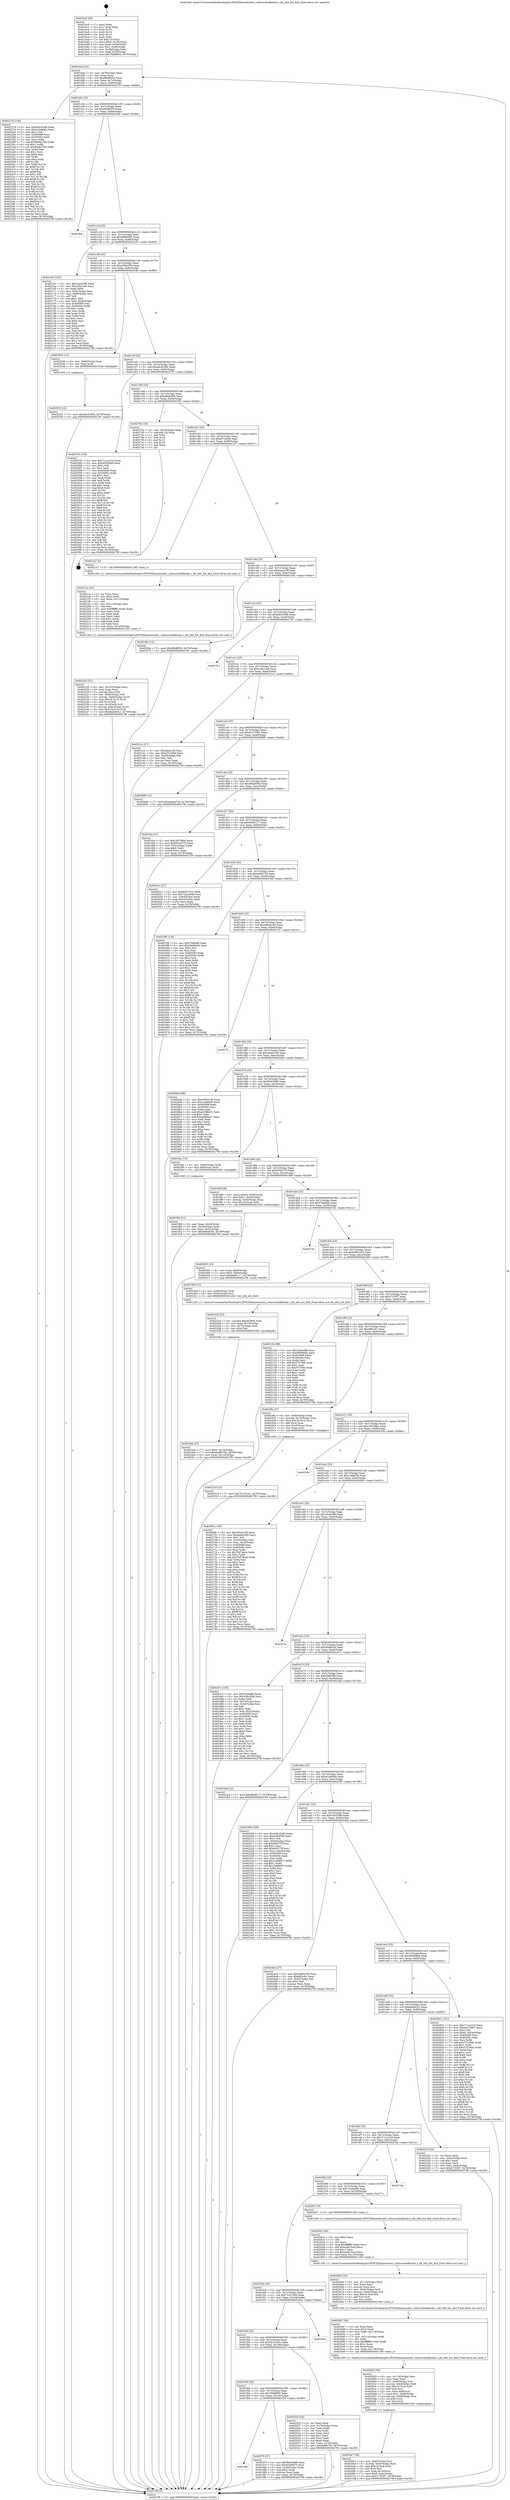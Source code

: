digraph "0x401bc0" {
  label = "0x401bc0 (/mnt/c/Users/mathe/Desktop/tcc/POCII/binaries/extr_rufussrcbadblocks.c_bb_u64_list_find_Final-ollvm.out::main(0))"
  labelloc = "t"
  node[shape=record]

  Entry [label="",width=0.3,height=0.3,shape=circle,fillcolor=black,style=filled]
  "0x401bed" [label="{
     0x401bed [23]\l
     | [instrs]\l
     &nbsp;&nbsp;0x401bed \<+3\>: mov -0x78(%rbp),%eax\l
     &nbsp;&nbsp;0x401bf0 \<+2\>: mov %eax,%ecx\l
     &nbsp;&nbsp;0x401bf2 \<+6\>: sub $0x88b8f555,%ecx\l
     &nbsp;&nbsp;0x401bf8 \<+3\>: mov %eax,-0x7c(%rbp)\l
     &nbsp;&nbsp;0x401bfb \<+3\>: mov %ecx,-0x80(%rbp)\l
     &nbsp;&nbsp;0x401bfe \<+6\>: je 0000000000402278 \<main+0x6b8\>\l
  }"]
  "0x402278" [label="{
     0x402278 [144]\l
     | [instrs]\l
     &nbsp;&nbsp;0x402278 \<+5\>: mov $0xbd5c55d9,%eax\l
     &nbsp;&nbsp;0x40227d \<+5\>: mov $0x4c2e6b8a,%ecx\l
     &nbsp;&nbsp;0x402282 \<+2\>: mov $0x1,%dl\l
     &nbsp;&nbsp;0x402284 \<+7\>: mov 0x405068,%esi\l
     &nbsp;&nbsp;0x40228b \<+7\>: mov 0x40506c,%edi\l
     &nbsp;&nbsp;0x402292 \<+3\>: mov %esi,%r8d\l
     &nbsp;&nbsp;0x402295 \<+7\>: add $0x99e827b9,%r8d\l
     &nbsp;&nbsp;0x40229c \<+4\>: sub $0x1,%r8d\l
     &nbsp;&nbsp;0x4022a0 \<+7\>: sub $0x99e827b9,%r8d\l
     &nbsp;&nbsp;0x4022a7 \<+4\>: imul %r8d,%esi\l
     &nbsp;&nbsp;0x4022ab \<+3\>: and $0x1,%esi\l
     &nbsp;&nbsp;0x4022ae \<+3\>: cmp $0x0,%esi\l
     &nbsp;&nbsp;0x4022b1 \<+4\>: sete %r9b\l
     &nbsp;&nbsp;0x4022b5 \<+3\>: cmp $0xa,%edi\l
     &nbsp;&nbsp;0x4022b8 \<+4\>: setl %r10b\l
     &nbsp;&nbsp;0x4022bc \<+3\>: mov %r9b,%r11b\l
     &nbsp;&nbsp;0x4022bf \<+4\>: xor $0xff,%r11b\l
     &nbsp;&nbsp;0x4022c3 \<+3\>: mov %r10b,%bl\l
     &nbsp;&nbsp;0x4022c6 \<+3\>: xor $0xff,%bl\l
     &nbsp;&nbsp;0x4022c9 \<+3\>: xor $0x1,%dl\l
     &nbsp;&nbsp;0x4022cc \<+3\>: mov %r11b,%r14b\l
     &nbsp;&nbsp;0x4022cf \<+4\>: and $0xff,%r14b\l
     &nbsp;&nbsp;0x4022d3 \<+3\>: and %dl,%r9b\l
     &nbsp;&nbsp;0x4022d6 \<+3\>: mov %bl,%r15b\l
     &nbsp;&nbsp;0x4022d9 \<+4\>: and $0xff,%r15b\l
     &nbsp;&nbsp;0x4022dd \<+3\>: and %dl,%r10b\l
     &nbsp;&nbsp;0x4022e0 \<+3\>: or %r9b,%r14b\l
     &nbsp;&nbsp;0x4022e3 \<+3\>: or %r10b,%r15b\l
     &nbsp;&nbsp;0x4022e6 \<+3\>: xor %r15b,%r14b\l
     &nbsp;&nbsp;0x4022e9 \<+3\>: or %bl,%r11b\l
     &nbsp;&nbsp;0x4022ec \<+4\>: xor $0xff,%r11b\l
     &nbsp;&nbsp;0x4022f0 \<+3\>: or $0x1,%dl\l
     &nbsp;&nbsp;0x4022f3 \<+3\>: and %dl,%r11b\l
     &nbsp;&nbsp;0x4022f6 \<+3\>: or %r11b,%r14b\l
     &nbsp;&nbsp;0x4022f9 \<+4\>: test $0x1,%r14b\l
     &nbsp;&nbsp;0x4022fd \<+3\>: cmovne %ecx,%eax\l
     &nbsp;&nbsp;0x402300 \<+3\>: mov %eax,-0x78(%rbp)\l
     &nbsp;&nbsp;0x402303 \<+5\>: jmp 00000000004027f8 \<main+0xc38\>\l
  }"]
  "0x401c04" [label="{
     0x401c04 [25]\l
     | [instrs]\l
     &nbsp;&nbsp;0x401c04 \<+5\>: jmp 0000000000401c09 \<main+0x49\>\l
     &nbsp;&nbsp;0x401c09 \<+3\>: mov -0x7c(%rbp),%eax\l
     &nbsp;&nbsp;0x401c0c \<+5\>: sub $0x95a89f70,%eax\l
     &nbsp;&nbsp;0x401c11 \<+6\>: mov %eax,-0x84(%rbp)\l
     &nbsp;&nbsp;0x401c17 \<+6\>: je 0000000000401f94 \<main+0x3d4\>\l
  }"]
  Exit [label="",width=0.3,height=0.3,shape=circle,fillcolor=black,style=filled,peripheries=2]
  "0x401f94" [label="{
     0x401f94\l
  }", style=dashed]
  "0x401c1d" [label="{
     0x401c1d [25]\l
     | [instrs]\l
     &nbsp;&nbsp;0x401c1d \<+5\>: jmp 0000000000401c22 \<main+0x62\>\l
     &nbsp;&nbsp;0x401c22 \<+3\>: mov -0x7c(%rbp),%eax\l
     &nbsp;&nbsp;0x401c25 \<+5\>: sub $0x998060f2,%eax\l
     &nbsp;&nbsp;0x401c2a \<+6\>: mov %eax,-0x88(%rbp)\l
     &nbsp;&nbsp;0x401c30 \<+6\>: je 0000000000402165 \<main+0x5a5\>\l
  }"]
  "0x402552" [label="{
     0x402552 [12]\l
     | [instrs]\l
     &nbsp;&nbsp;0x402552 \<+7\>: movl $0xa6c9185b,-0x78(%rbp)\l
     &nbsp;&nbsp;0x402559 \<+5\>: jmp 00000000004027f8 \<main+0xc38\>\l
  }"]
  "0x402165" [label="{
     0x402165 [103]\l
     | [instrs]\l
     &nbsp;&nbsp;0x402165 \<+5\>: mov $0x24a4e0f9,%eax\l
     &nbsp;&nbsp;0x40216a \<+5\>: mov $0xcc8a1ee9,%ecx\l
     &nbsp;&nbsp;0x40216f \<+2\>: xor %edx,%edx\l
     &nbsp;&nbsp;0x402171 \<+3\>: mov -0x6c(%rbp),%esi\l
     &nbsp;&nbsp;0x402174 \<+3\>: cmp -0x68(%rbp),%esi\l
     &nbsp;&nbsp;0x402177 \<+4\>: setl %dil\l
     &nbsp;&nbsp;0x40217b \<+4\>: and $0x1,%dil\l
     &nbsp;&nbsp;0x40217f \<+4\>: mov %dil,-0x26(%rbp)\l
     &nbsp;&nbsp;0x402183 \<+7\>: mov 0x405068,%esi\l
     &nbsp;&nbsp;0x40218a \<+8\>: mov 0x40506c,%r8d\l
     &nbsp;&nbsp;0x402192 \<+3\>: sub $0x1,%edx\l
     &nbsp;&nbsp;0x402195 \<+3\>: mov %esi,%r9d\l
     &nbsp;&nbsp;0x402198 \<+3\>: add %edx,%r9d\l
     &nbsp;&nbsp;0x40219b \<+4\>: imul %r9d,%esi\l
     &nbsp;&nbsp;0x40219f \<+3\>: and $0x1,%esi\l
     &nbsp;&nbsp;0x4021a2 \<+3\>: cmp $0x0,%esi\l
     &nbsp;&nbsp;0x4021a5 \<+4\>: sete %dil\l
     &nbsp;&nbsp;0x4021a9 \<+4\>: cmp $0xa,%r8d\l
     &nbsp;&nbsp;0x4021ad \<+4\>: setl %r10b\l
     &nbsp;&nbsp;0x4021b1 \<+3\>: mov %dil,%r11b\l
     &nbsp;&nbsp;0x4021b4 \<+3\>: and %r10b,%r11b\l
     &nbsp;&nbsp;0x4021b7 \<+3\>: xor %r10b,%dil\l
     &nbsp;&nbsp;0x4021ba \<+3\>: or %dil,%r11b\l
     &nbsp;&nbsp;0x4021bd \<+4\>: test $0x1,%r11b\l
     &nbsp;&nbsp;0x4021c1 \<+3\>: cmovne %ecx,%eax\l
     &nbsp;&nbsp;0x4021c4 \<+3\>: mov %eax,-0x78(%rbp)\l
     &nbsp;&nbsp;0x4021c7 \<+5\>: jmp 00000000004027f8 \<main+0xc38\>\l
  }"]
  "0x401c36" [label="{
     0x401c36 [25]\l
     | [instrs]\l
     &nbsp;&nbsp;0x401c36 \<+5\>: jmp 0000000000401c3b \<main+0x7b\>\l
     &nbsp;&nbsp;0x401c3b \<+3\>: mov -0x7c(%rbp),%eax\l
     &nbsp;&nbsp;0x401c3e \<+5\>: sub $0xa569c039,%eax\l
     &nbsp;&nbsp;0x401c43 \<+6\>: mov %eax,-0x8c(%rbp)\l
     &nbsp;&nbsp;0x401c49 \<+6\>: je 0000000000402546 \<main+0x986\>\l
  }"]
  "0x402519" [label="{
     0x402519 [12]\l
     | [instrs]\l
     &nbsp;&nbsp;0x402519 \<+7\>: movl $0x7b132cb1,-0x78(%rbp)\l
     &nbsp;&nbsp;0x402520 \<+5\>: jmp 00000000004027f8 \<main+0xc38\>\l
  }"]
  "0x402546" [label="{
     0x402546 [12]\l
     | [instrs]\l
     &nbsp;&nbsp;0x402546 \<+4\>: mov -0x60(%rbp),%rax\l
     &nbsp;&nbsp;0x40254a \<+3\>: mov %rax,%rdi\l
     &nbsp;&nbsp;0x40254d \<+5\>: call 0000000000401030 \<free@plt\>\l
     | [calls]\l
     &nbsp;&nbsp;0x401030 \{1\} (unknown)\l
  }"]
  "0x401c4f" [label="{
     0x401c4f [25]\l
     | [instrs]\l
     &nbsp;&nbsp;0x401c4f \<+5\>: jmp 0000000000401c54 \<main+0x94\>\l
     &nbsp;&nbsp;0x401c54 \<+3\>: mov -0x7c(%rbp),%eax\l
     &nbsp;&nbsp;0x401c57 \<+5\>: sub $0xa6c9185b,%eax\l
     &nbsp;&nbsp;0x401c5c \<+6\>: mov %eax,-0x90(%rbp)\l
     &nbsp;&nbsp;0x401c62 \<+6\>: je 000000000040257b \<main+0x9bb\>\l
  }"]
  "0x4023dd" [label="{
     0x4023dd [25]\l
     | [instrs]\l
     &nbsp;&nbsp;0x4023dd \<+7\>: movl $0x0,-0x74(%rbp)\l
     &nbsp;&nbsp;0x4023e4 \<+7\>: movl $0xdaf86702,-0x78(%rbp)\l
     &nbsp;&nbsp;0x4023eb \<+6\>: mov %eax,-0x124(%rbp)\l
     &nbsp;&nbsp;0x4023f1 \<+5\>: jmp 00000000004027f8 \<main+0xc38\>\l
  }"]
  "0x40257b" [label="{
     0x40257b [134]\l
     | [instrs]\l
     &nbsp;&nbsp;0x40257b \<+5\>: mov $0x711a141d,%eax\l
     &nbsp;&nbsp;0x402580 \<+5\>: mov $0x5835fd6d,%ecx\l
     &nbsp;&nbsp;0x402585 \<+2\>: mov $0x1,%dl\l
     &nbsp;&nbsp;0x402587 \<+2\>: xor %esi,%esi\l
     &nbsp;&nbsp;0x402589 \<+7\>: mov 0x405068,%edi\l
     &nbsp;&nbsp;0x402590 \<+8\>: mov 0x40506c,%r8d\l
     &nbsp;&nbsp;0x402598 \<+3\>: sub $0x1,%esi\l
     &nbsp;&nbsp;0x40259b \<+3\>: mov %edi,%r9d\l
     &nbsp;&nbsp;0x40259e \<+3\>: add %esi,%r9d\l
     &nbsp;&nbsp;0x4025a1 \<+4\>: imul %r9d,%edi\l
     &nbsp;&nbsp;0x4025a5 \<+3\>: and $0x1,%edi\l
     &nbsp;&nbsp;0x4025a8 \<+3\>: cmp $0x0,%edi\l
     &nbsp;&nbsp;0x4025ab \<+4\>: sete %r10b\l
     &nbsp;&nbsp;0x4025af \<+4\>: cmp $0xa,%r8d\l
     &nbsp;&nbsp;0x4025b3 \<+4\>: setl %r11b\l
     &nbsp;&nbsp;0x4025b7 \<+3\>: mov %r10b,%bl\l
     &nbsp;&nbsp;0x4025ba \<+3\>: xor $0xff,%bl\l
     &nbsp;&nbsp;0x4025bd \<+3\>: mov %r11b,%r14b\l
     &nbsp;&nbsp;0x4025c0 \<+4\>: xor $0xff,%r14b\l
     &nbsp;&nbsp;0x4025c4 \<+3\>: xor $0x0,%dl\l
     &nbsp;&nbsp;0x4025c7 \<+3\>: mov %bl,%r15b\l
     &nbsp;&nbsp;0x4025ca \<+4\>: and $0x0,%r15b\l
     &nbsp;&nbsp;0x4025ce \<+3\>: and %dl,%r10b\l
     &nbsp;&nbsp;0x4025d1 \<+3\>: mov %r14b,%r12b\l
     &nbsp;&nbsp;0x4025d4 \<+4\>: and $0x0,%r12b\l
     &nbsp;&nbsp;0x4025d8 \<+3\>: and %dl,%r11b\l
     &nbsp;&nbsp;0x4025db \<+3\>: or %r10b,%r15b\l
     &nbsp;&nbsp;0x4025de \<+3\>: or %r11b,%r12b\l
     &nbsp;&nbsp;0x4025e1 \<+3\>: xor %r12b,%r15b\l
     &nbsp;&nbsp;0x4025e4 \<+3\>: or %r14b,%bl\l
     &nbsp;&nbsp;0x4025e7 \<+3\>: xor $0xff,%bl\l
     &nbsp;&nbsp;0x4025ea \<+3\>: or $0x0,%dl\l
     &nbsp;&nbsp;0x4025ed \<+2\>: and %dl,%bl\l
     &nbsp;&nbsp;0x4025ef \<+3\>: or %bl,%r15b\l
     &nbsp;&nbsp;0x4025f2 \<+4\>: test $0x1,%r15b\l
     &nbsp;&nbsp;0x4025f6 \<+3\>: cmovne %ecx,%eax\l
     &nbsp;&nbsp;0x4025f9 \<+3\>: mov %eax,-0x78(%rbp)\l
     &nbsp;&nbsp;0x4025fc \<+5\>: jmp 00000000004027f8 \<main+0xc38\>\l
  }"]
  "0x401c68" [label="{
     0x401c68 [25]\l
     | [instrs]\l
     &nbsp;&nbsp;0x401c68 \<+5\>: jmp 0000000000401c6d \<main+0xad\>\l
     &nbsp;&nbsp;0x401c6d \<+3\>: mov -0x7c(%rbp),%eax\l
     &nbsp;&nbsp;0x401c70 \<+5\>: sub $0xaebbe599,%eax\l
     &nbsp;&nbsp;0x401c75 \<+6\>: mov %eax,-0x94(%rbp)\l
     &nbsp;&nbsp;0x401c7b \<+6\>: je 0000000000402792 \<main+0xbd2\>\l
  }"]
  "0x4023c6" [label="{
     0x4023c6 [23]\l
     | [instrs]\l
     &nbsp;&nbsp;0x4023c6 \<+10\>: movabs $0x4030b6,%rdi\l
     &nbsp;&nbsp;0x4023d0 \<+3\>: mov %eax,-0x70(%rbp)\l
     &nbsp;&nbsp;0x4023d3 \<+3\>: mov -0x70(%rbp),%esi\l
     &nbsp;&nbsp;0x4023d6 \<+2\>: mov $0x0,%al\l
     &nbsp;&nbsp;0x4023d8 \<+5\>: call 0000000000401040 \<printf@plt\>\l
     | [calls]\l
     &nbsp;&nbsp;0x401040 \{1\} (unknown)\l
  }"]
  "0x402792" [label="{
     0x402792 [19]\l
     | [instrs]\l
     &nbsp;&nbsp;0x402792 \<+3\>: mov -0x24(%rbp),%eax\l
     &nbsp;&nbsp;0x402795 \<+7\>: add $0x110,%rsp\l
     &nbsp;&nbsp;0x40279c \<+1\>: pop %rbx\l
     &nbsp;&nbsp;0x40279d \<+2\>: pop %r12\l
     &nbsp;&nbsp;0x40279f \<+2\>: pop %r14\l
     &nbsp;&nbsp;0x4027a1 \<+2\>: pop %r15\l
     &nbsp;&nbsp;0x4027a3 \<+1\>: pop %rbp\l
     &nbsp;&nbsp;0x4027a4 \<+1\>: ret\l
  }"]
  "0x401c81" [label="{
     0x401c81 [25]\l
     | [instrs]\l
     &nbsp;&nbsp;0x401c81 \<+5\>: jmp 0000000000401c86 \<main+0xc6\>\l
     &nbsp;&nbsp;0x401c86 \<+3\>: mov -0x7c(%rbp),%eax\l
     &nbsp;&nbsp;0x401c89 \<+5\>: sub $0xaf7ca09d,%eax\l
     &nbsp;&nbsp;0x401c8e \<+6\>: mov %eax,-0x98(%rbp)\l
     &nbsp;&nbsp;0x401c94 \<+6\>: je 00000000004021e7 \<main+0x627\>\l
  }"]
  "0x402220" [label="{
     0x402220 [51]\l
     | [instrs]\l
     &nbsp;&nbsp;0x402220 \<+6\>: mov -0x120(%rbp),%ecx\l
     &nbsp;&nbsp;0x402226 \<+3\>: imul %eax,%ecx\l
     &nbsp;&nbsp;0x402229 \<+3\>: movslq %ecx,%r8\l
     &nbsp;&nbsp;0x40222c \<+4\>: mov -0x60(%rbp),%r9\l
     &nbsp;&nbsp;0x402230 \<+4\>: movslq -0x64(%rbp),%r10\l
     &nbsp;&nbsp;0x402234 \<+4\>: imul $0x18,%r10,%r10\l
     &nbsp;&nbsp;0x402238 \<+3\>: add %r10,%r9\l
     &nbsp;&nbsp;0x40223b \<+4\>: mov 0x10(%r9),%r9\l
     &nbsp;&nbsp;0x40223f \<+4\>: movslq -0x6c(%rbp),%r10\l
     &nbsp;&nbsp;0x402243 \<+4\>: mov %r8,(%r9,%r10,8)\l
     &nbsp;&nbsp;0x402247 \<+7\>: movl $0x6ade93c2,-0x78(%rbp)\l
     &nbsp;&nbsp;0x40224e \<+5\>: jmp 00000000004027f8 \<main+0xc38\>\l
  }"]
  "0x4021e7" [label="{
     0x4021e7 [5]\l
     | [instrs]\l
     &nbsp;&nbsp;0x4021e7 \<+5\>: call 0000000000401160 \<next_i\>\l
     | [calls]\l
     &nbsp;&nbsp;0x401160 \{1\} (/mnt/c/Users/mathe/Desktop/tcc/POCII/binaries/extr_rufussrcbadblocks.c_bb_u64_list_find_Final-ollvm.out::next_i)\l
  }"]
  "0x401c9a" [label="{
     0x401c9a [25]\l
     | [instrs]\l
     &nbsp;&nbsp;0x401c9a \<+5\>: jmp 0000000000401c9f \<main+0xdf\>\l
     &nbsp;&nbsp;0x401c9f \<+3\>: mov -0x7c(%rbp),%eax\l
     &nbsp;&nbsp;0x401ca2 \<+5\>: sub $0xbaea31ff,%eax\l
     &nbsp;&nbsp;0x401ca7 \<+6\>: mov %eax,-0x9c(%rbp)\l
     &nbsp;&nbsp;0x401cad \<+6\>: je 000000000040226c \<main+0x6ac\>\l
  }"]
  "0x4021ec" [label="{
     0x4021ec [52]\l
     | [instrs]\l
     &nbsp;&nbsp;0x4021ec \<+2\>: xor %ecx,%ecx\l
     &nbsp;&nbsp;0x4021ee \<+5\>: mov $0x2,%edx\l
     &nbsp;&nbsp;0x4021f3 \<+6\>: mov %edx,-0x11c(%rbp)\l
     &nbsp;&nbsp;0x4021f9 \<+1\>: cltd\l
     &nbsp;&nbsp;0x4021fa \<+6\>: mov -0x11c(%rbp),%esi\l
     &nbsp;&nbsp;0x402200 \<+2\>: idiv %esi\l
     &nbsp;&nbsp;0x402202 \<+6\>: imul $0xfffffffe,%edx,%edx\l
     &nbsp;&nbsp;0x402208 \<+2\>: mov %ecx,%edi\l
     &nbsp;&nbsp;0x40220a \<+2\>: sub %edx,%edi\l
     &nbsp;&nbsp;0x40220c \<+2\>: mov %ecx,%edx\l
     &nbsp;&nbsp;0x40220e \<+3\>: sub $0x1,%edx\l
     &nbsp;&nbsp;0x402211 \<+2\>: add %edx,%edi\l
     &nbsp;&nbsp;0x402213 \<+2\>: sub %edi,%ecx\l
     &nbsp;&nbsp;0x402215 \<+6\>: mov %ecx,-0x120(%rbp)\l
     &nbsp;&nbsp;0x40221b \<+5\>: call 0000000000401160 \<next_i\>\l
     | [calls]\l
     &nbsp;&nbsp;0x401160 \{1\} (/mnt/c/Users/mathe/Desktop/tcc/POCII/binaries/extr_rufussrcbadblocks.c_bb_u64_list_find_Final-ollvm.out::next_i)\l
  }"]
  "0x40226c" [label="{
     0x40226c [12]\l
     | [instrs]\l
     &nbsp;&nbsp;0x40226c \<+7\>: movl $0x88b8f555,-0x78(%rbp)\l
     &nbsp;&nbsp;0x402273 \<+5\>: jmp 00000000004027f8 \<main+0xc38\>\l
  }"]
  "0x401cb3" [label="{
     0x401cb3 [25]\l
     | [instrs]\l
     &nbsp;&nbsp;0x401cb3 \<+5\>: jmp 0000000000401cb8 \<main+0xf8\>\l
     &nbsp;&nbsp;0x401cb8 \<+3\>: mov -0x7c(%rbp),%eax\l
     &nbsp;&nbsp;0x401cbb \<+5\>: sub $0xbd5c55d9,%eax\l
     &nbsp;&nbsp;0x401cc0 \<+6\>: mov %eax,-0xa0(%rbp)\l
     &nbsp;&nbsp;0x401cc6 \<+6\>: je 00000000004027b1 \<main+0xbf1\>\l
  }"]
  "0x4020e7" [label="{
     0x4020e7 [38]\l
     | [instrs]\l
     &nbsp;&nbsp;0x4020e7 \<+4\>: mov -0x60(%rbp),%rsi\l
     &nbsp;&nbsp;0x4020eb \<+4\>: movslq -0x64(%rbp),%rdi\l
     &nbsp;&nbsp;0x4020ef \<+4\>: imul $0x18,%rdi,%rdi\l
     &nbsp;&nbsp;0x4020f3 \<+3\>: add %rdi,%rsi\l
     &nbsp;&nbsp;0x4020f6 \<+4\>: mov %rax,0x10(%rsi)\l
     &nbsp;&nbsp;0x4020fa \<+7\>: movl $0x0,-0x6c(%rbp)\l
     &nbsp;&nbsp;0x402101 \<+7\>: movl $0x27255f7,-0x78(%rbp)\l
     &nbsp;&nbsp;0x402108 \<+5\>: jmp 00000000004027f8 \<main+0xc38\>\l
  }"]
  "0x4027b1" [label="{
     0x4027b1\l
  }", style=dashed]
  "0x401ccc" [label="{
     0x401ccc [25]\l
     | [instrs]\l
     &nbsp;&nbsp;0x401ccc \<+5\>: jmp 0000000000401cd1 \<main+0x111\>\l
     &nbsp;&nbsp;0x401cd1 \<+3\>: mov -0x7c(%rbp),%eax\l
     &nbsp;&nbsp;0x401cd4 \<+5\>: sub $0xcc8a1ee9,%eax\l
     &nbsp;&nbsp;0x401cd9 \<+6\>: mov %eax,-0xa4(%rbp)\l
     &nbsp;&nbsp;0x401cdf \<+6\>: je 00000000004021cc \<main+0x60c\>\l
  }"]
  "0x4020b5" [label="{
     0x4020b5 [50]\l
     | [instrs]\l
     &nbsp;&nbsp;0x4020b5 \<+6\>: mov -0x118(%rbp),%ecx\l
     &nbsp;&nbsp;0x4020bb \<+3\>: imul %eax,%ecx\l
     &nbsp;&nbsp;0x4020be \<+4\>: mov -0x60(%rbp),%rsi\l
     &nbsp;&nbsp;0x4020c2 \<+4\>: movslq -0x64(%rbp),%rdi\l
     &nbsp;&nbsp;0x4020c6 \<+4\>: imul $0x18,%rdi,%rdi\l
     &nbsp;&nbsp;0x4020ca \<+3\>: add %rdi,%rsi\l
     &nbsp;&nbsp;0x4020cd \<+3\>: mov %ecx,0x8(%rsi)\l
     &nbsp;&nbsp;0x4020d0 \<+7\>: movl $0x1,-0x68(%rbp)\l
     &nbsp;&nbsp;0x4020d7 \<+4\>: movslq -0x68(%rbp),%rsi\l
     &nbsp;&nbsp;0x4020db \<+4\>: shl $0x3,%rsi\l
     &nbsp;&nbsp;0x4020df \<+3\>: mov %rsi,%rdi\l
     &nbsp;&nbsp;0x4020e2 \<+5\>: call 0000000000401050 \<malloc@plt\>\l
     | [calls]\l
     &nbsp;&nbsp;0x401050 \{1\} (unknown)\l
  }"]
  "0x4021cc" [label="{
     0x4021cc [27]\l
     | [instrs]\l
     &nbsp;&nbsp;0x4021cc \<+5\>: mov $0xbaea31ff,%eax\l
     &nbsp;&nbsp;0x4021d1 \<+5\>: mov $0xaf7ca09d,%ecx\l
     &nbsp;&nbsp;0x4021d6 \<+3\>: mov -0x26(%rbp),%dl\l
     &nbsp;&nbsp;0x4021d9 \<+3\>: test $0x1,%dl\l
     &nbsp;&nbsp;0x4021dc \<+3\>: cmovne %ecx,%eax\l
     &nbsp;&nbsp;0x4021df \<+3\>: mov %eax,-0x78(%rbp)\l
     &nbsp;&nbsp;0x4021e2 \<+5\>: jmp 00000000004027f8 \<main+0xc38\>\l
  }"]
  "0x401ce5" [label="{
     0x401ce5 [25]\l
     | [instrs]\l
     &nbsp;&nbsp;0x401ce5 \<+5\>: jmp 0000000000401cea \<main+0x12a\>\l
     &nbsp;&nbsp;0x401cea \<+3\>: mov -0x7c(%rbp),%eax\l
     &nbsp;&nbsp;0x401ced \<+5\>: sub $0xd2c73087,%eax\l
     &nbsp;&nbsp;0x401cf2 \<+6\>: mov %eax,-0xa8(%rbp)\l
     &nbsp;&nbsp;0x401cf8 \<+6\>: je 0000000000402698 \<main+0xad8\>\l
  }"]
  "0x402087" [label="{
     0x402087 [46]\l
     | [instrs]\l
     &nbsp;&nbsp;0x402087 \<+2\>: xor %ecx,%ecx\l
     &nbsp;&nbsp;0x402089 \<+5\>: mov $0x2,%edx\l
     &nbsp;&nbsp;0x40208e \<+6\>: mov %edx,-0x114(%rbp)\l
     &nbsp;&nbsp;0x402094 \<+1\>: cltd\l
     &nbsp;&nbsp;0x402095 \<+7\>: mov -0x114(%rbp),%r9d\l
     &nbsp;&nbsp;0x40209c \<+3\>: idiv %r9d\l
     &nbsp;&nbsp;0x40209f \<+6\>: imul $0xfffffffe,%edx,%edx\l
     &nbsp;&nbsp;0x4020a5 \<+3\>: sub $0x1,%ecx\l
     &nbsp;&nbsp;0x4020a8 \<+2\>: sub %ecx,%edx\l
     &nbsp;&nbsp;0x4020aa \<+6\>: mov %edx,-0x118(%rbp)\l
     &nbsp;&nbsp;0x4020b0 \<+5\>: call 0000000000401160 \<next_i\>\l
     | [calls]\l
     &nbsp;&nbsp;0x401160 \{1\} (/mnt/c/Users/mathe/Desktop/tcc/POCII/binaries/extr_rufussrcbadblocks.c_bb_u64_list_find_Final-ollvm.out::next_i)\l
  }"]
  "0x402698" [label="{
     0x402698 [12]\l
     | [instrs]\l
     &nbsp;&nbsp;0x402698 \<+7\>: movl $0xebabe7e9,-0x78(%rbp)\l
     &nbsp;&nbsp;0x40269f \<+5\>: jmp 00000000004027f8 \<main+0xc38\>\l
  }"]
  "0x401cfe" [label="{
     0x401cfe [25]\l
     | [instrs]\l
     &nbsp;&nbsp;0x401cfe \<+5\>: jmp 0000000000401d03 \<main+0x143\>\l
     &nbsp;&nbsp;0x401d03 \<+3\>: mov -0x7c(%rbp),%eax\l
     &nbsp;&nbsp;0x401d06 \<+5\>: sub $0xd68a935b,%eax\l
     &nbsp;&nbsp;0x401d0b \<+6\>: mov %eax,-0xac(%rbp)\l
     &nbsp;&nbsp;0x401d11 \<+6\>: je 0000000000401fce \<main+0x40e\>\l
  }"]
  "0x402064" [label="{
     0x402064 [35]\l
     | [instrs]\l
     &nbsp;&nbsp;0x402064 \<+6\>: mov -0x110(%rbp),%ecx\l
     &nbsp;&nbsp;0x40206a \<+3\>: imul %eax,%ecx\l
     &nbsp;&nbsp;0x40206d \<+3\>: movslq %ecx,%rsi\l
     &nbsp;&nbsp;0x402070 \<+4\>: mov -0x60(%rbp),%rdi\l
     &nbsp;&nbsp;0x402074 \<+4\>: movslq -0x64(%rbp),%r8\l
     &nbsp;&nbsp;0x402078 \<+4\>: imul $0x18,%r8,%r8\l
     &nbsp;&nbsp;0x40207c \<+3\>: add %r8,%rdi\l
     &nbsp;&nbsp;0x40207f \<+3\>: mov %rsi,(%rdi)\l
     &nbsp;&nbsp;0x402082 \<+5\>: call 0000000000401160 \<next_i\>\l
     | [calls]\l
     &nbsp;&nbsp;0x401160 \{1\} (/mnt/c/Users/mathe/Desktop/tcc/POCII/binaries/extr_rufussrcbadblocks.c_bb_u64_list_find_Final-ollvm.out::next_i)\l
  }"]
  "0x401fce" [label="{
     0x401fce [27]\l
     | [instrs]\l
     &nbsp;&nbsp;0x401fce \<+5\>: mov $0x1647f8be,%eax\l
     &nbsp;&nbsp;0x401fd3 \<+5\>: mov $0xf55d2379,%ecx\l
     &nbsp;&nbsp;0x401fd8 \<+3\>: mov -0x2c(%rbp),%edx\l
     &nbsp;&nbsp;0x401fdb \<+3\>: cmp $0x0,%edx\l
     &nbsp;&nbsp;0x401fde \<+3\>: cmove %ecx,%eax\l
     &nbsp;&nbsp;0x401fe1 \<+3\>: mov %eax,-0x78(%rbp)\l
     &nbsp;&nbsp;0x401fe4 \<+5\>: jmp 00000000004027f8 \<main+0xc38\>\l
  }"]
  "0x401d17" [label="{
     0x401d17 [25]\l
     | [instrs]\l
     &nbsp;&nbsp;0x401d17 \<+5\>: jmp 0000000000401d1c \<main+0x15c\>\l
     &nbsp;&nbsp;0x401d1c \<+3\>: mov -0x7c(%rbp),%eax\l
     &nbsp;&nbsp;0x401d1f \<+5\>: sub $0xd6af5117,%eax\l
     &nbsp;&nbsp;0x401d24 \<+6\>: mov %eax,-0xb0(%rbp)\l
     &nbsp;&nbsp;0x401d2a \<+6\>: je 000000000040201c \<main+0x45c\>\l
  }"]
  "0x40203c" [label="{
     0x40203c [40]\l
     | [instrs]\l
     &nbsp;&nbsp;0x40203c \<+5\>: mov $0x2,%ecx\l
     &nbsp;&nbsp;0x402041 \<+1\>: cltd\l
     &nbsp;&nbsp;0x402042 \<+2\>: idiv %ecx\l
     &nbsp;&nbsp;0x402044 \<+6\>: imul $0xfffffffe,%edx,%ecx\l
     &nbsp;&nbsp;0x40204a \<+6\>: add $0xea4b7e44,%ecx\l
     &nbsp;&nbsp;0x402050 \<+3\>: add $0x1,%ecx\l
     &nbsp;&nbsp;0x402053 \<+6\>: sub $0xea4b7e44,%ecx\l
     &nbsp;&nbsp;0x402059 \<+6\>: mov %ecx,-0x110(%rbp)\l
     &nbsp;&nbsp;0x40205f \<+5\>: call 0000000000401160 \<next_i\>\l
     | [calls]\l
     &nbsp;&nbsp;0x401160 \{1\} (/mnt/c/Users/mathe/Desktop/tcc/POCII/binaries/extr_rufussrcbadblocks.c_bb_u64_list_find_Final-ollvm.out::next_i)\l
  }"]
  "0x40201c" [label="{
     0x40201c [27]\l
     | [instrs]\l
     &nbsp;&nbsp;0x40201c \<+5\>: mov $0xfe9b7e53,%eax\l
     &nbsp;&nbsp;0x402021 \<+5\>: mov $0x72a2ee9b,%ecx\l
     &nbsp;&nbsp;0x402026 \<+3\>: mov -0x64(%rbp),%edx\l
     &nbsp;&nbsp;0x402029 \<+3\>: cmp -0x54(%rbp),%edx\l
     &nbsp;&nbsp;0x40202c \<+3\>: cmovl %ecx,%eax\l
     &nbsp;&nbsp;0x40202f \<+3\>: mov %eax,-0x78(%rbp)\l
     &nbsp;&nbsp;0x402032 \<+5\>: jmp 00000000004027f8 \<main+0xc38\>\l
  }"]
  "0x401d30" [label="{
     0x401d30 [25]\l
     | [instrs]\l
     &nbsp;&nbsp;0x401d30 \<+5\>: jmp 0000000000401d35 \<main+0x175\>\l
     &nbsp;&nbsp;0x401d35 \<+3\>: mov -0x7c(%rbp),%eax\l
     &nbsp;&nbsp;0x401d38 \<+5\>: sub $0xdaf86702,%eax\l
     &nbsp;&nbsp;0x401d3d \<+6\>: mov %eax,-0xb4(%rbp)\l
     &nbsp;&nbsp;0x401d43 \<+6\>: je 00000000004023f6 \<main+0x836\>\l
  }"]
  "0x402005" [label="{
     0x402005 [23]\l
     | [instrs]\l
     &nbsp;&nbsp;0x402005 \<+4\>: mov %rax,-0x60(%rbp)\l
     &nbsp;&nbsp;0x402009 \<+7\>: movl $0x0,-0x64(%rbp)\l
     &nbsp;&nbsp;0x402010 \<+7\>: movl $0xd6af5117,-0x78(%rbp)\l
     &nbsp;&nbsp;0x402017 \<+5\>: jmp 00000000004027f8 \<main+0xc38\>\l
  }"]
  "0x4023f6" [label="{
     0x4023f6 [134]\l
     | [instrs]\l
     &nbsp;&nbsp;0x4023f6 \<+5\>: mov $0xf7ddefd6,%eax\l
     &nbsp;&nbsp;0x4023fb \<+5\>: mov $0x3fed6434,%ecx\l
     &nbsp;&nbsp;0x402400 \<+2\>: mov $0x1,%dl\l
     &nbsp;&nbsp;0x402402 \<+2\>: xor %esi,%esi\l
     &nbsp;&nbsp;0x402404 \<+7\>: mov 0x405068,%edi\l
     &nbsp;&nbsp;0x40240b \<+8\>: mov 0x40506c,%r8d\l
     &nbsp;&nbsp;0x402413 \<+3\>: sub $0x1,%esi\l
     &nbsp;&nbsp;0x402416 \<+3\>: mov %edi,%r9d\l
     &nbsp;&nbsp;0x402419 \<+3\>: add %esi,%r9d\l
     &nbsp;&nbsp;0x40241c \<+4\>: imul %r9d,%edi\l
     &nbsp;&nbsp;0x402420 \<+3\>: and $0x1,%edi\l
     &nbsp;&nbsp;0x402423 \<+3\>: cmp $0x0,%edi\l
     &nbsp;&nbsp;0x402426 \<+4\>: sete %r10b\l
     &nbsp;&nbsp;0x40242a \<+4\>: cmp $0xa,%r8d\l
     &nbsp;&nbsp;0x40242e \<+4\>: setl %r11b\l
     &nbsp;&nbsp;0x402432 \<+3\>: mov %r10b,%bl\l
     &nbsp;&nbsp;0x402435 \<+3\>: xor $0xff,%bl\l
     &nbsp;&nbsp;0x402438 \<+3\>: mov %r11b,%r14b\l
     &nbsp;&nbsp;0x40243b \<+4\>: xor $0xff,%r14b\l
     &nbsp;&nbsp;0x40243f \<+3\>: xor $0x1,%dl\l
     &nbsp;&nbsp;0x402442 \<+3\>: mov %bl,%r15b\l
     &nbsp;&nbsp;0x402445 \<+4\>: and $0xff,%r15b\l
     &nbsp;&nbsp;0x402449 \<+3\>: and %dl,%r10b\l
     &nbsp;&nbsp;0x40244c \<+3\>: mov %r14b,%r12b\l
     &nbsp;&nbsp;0x40244f \<+4\>: and $0xff,%r12b\l
     &nbsp;&nbsp;0x402453 \<+3\>: and %dl,%r11b\l
     &nbsp;&nbsp;0x402456 \<+3\>: or %r10b,%r15b\l
     &nbsp;&nbsp;0x402459 \<+3\>: or %r11b,%r12b\l
     &nbsp;&nbsp;0x40245c \<+3\>: xor %r12b,%r15b\l
     &nbsp;&nbsp;0x40245f \<+3\>: or %r14b,%bl\l
     &nbsp;&nbsp;0x402462 \<+3\>: xor $0xff,%bl\l
     &nbsp;&nbsp;0x402465 \<+3\>: or $0x1,%dl\l
     &nbsp;&nbsp;0x402468 \<+2\>: and %dl,%bl\l
     &nbsp;&nbsp;0x40246a \<+3\>: or %bl,%r15b\l
     &nbsp;&nbsp;0x40246d \<+4\>: test $0x1,%r15b\l
     &nbsp;&nbsp;0x402471 \<+3\>: cmovne %ecx,%eax\l
     &nbsp;&nbsp;0x402474 \<+3\>: mov %eax,-0x78(%rbp)\l
     &nbsp;&nbsp;0x402477 \<+5\>: jmp 00000000004027f8 \<main+0xc38\>\l
  }"]
  "0x401d49" [label="{
     0x401d49 [25]\l
     | [instrs]\l
     &nbsp;&nbsp;0x401d49 \<+5\>: jmp 0000000000401d4e \<main+0x18e\>\l
     &nbsp;&nbsp;0x401d4e \<+3\>: mov -0x7c(%rbp),%eax\l
     &nbsp;&nbsp;0x401d51 \<+5\>: sub $0xe90cb190,%eax\l
     &nbsp;&nbsp;0x401d56 \<+6\>: mov %eax,-0xb8(%rbp)\l
     &nbsp;&nbsp;0x401d5c \<+6\>: je 00000000004027f1 \<main+0xc31\>\l
  }"]
  "0x401fb9" [label="{
     0x401fb9 [21]\l
     | [instrs]\l
     &nbsp;&nbsp;0x401fb9 \<+3\>: mov %eax,-0x44(%rbp)\l
     &nbsp;&nbsp;0x401fbc \<+3\>: mov -0x44(%rbp),%eax\l
     &nbsp;&nbsp;0x401fbf \<+3\>: mov %eax,-0x2c(%rbp)\l
     &nbsp;&nbsp;0x401fc2 \<+7\>: movl $0xd68a935b,-0x78(%rbp)\l
     &nbsp;&nbsp;0x401fc9 \<+5\>: jmp 00000000004027f8 \<main+0xc38\>\l
  }"]
  "0x4027f1" [label="{
     0x4027f1\l
  }", style=dashed]
  "0x401d62" [label="{
     0x401d62 [25]\l
     | [instrs]\l
     &nbsp;&nbsp;0x401d62 \<+5\>: jmp 0000000000401d67 \<main+0x1a7\>\l
     &nbsp;&nbsp;0x401d67 \<+3\>: mov -0x7c(%rbp),%eax\l
     &nbsp;&nbsp;0x401d6a \<+5\>: sub $0xebabe7e9,%eax\l
     &nbsp;&nbsp;0x401d6f \<+6\>: mov %eax,-0xbc(%rbp)\l
     &nbsp;&nbsp;0x401d75 \<+6\>: je 00000000004026a4 \<main+0xae4\>\l
  }"]
  "0x401bc0" [label="{
     0x401bc0 [45]\l
     | [instrs]\l
     &nbsp;&nbsp;0x401bc0 \<+1\>: push %rbp\l
     &nbsp;&nbsp;0x401bc1 \<+3\>: mov %rsp,%rbp\l
     &nbsp;&nbsp;0x401bc4 \<+2\>: push %r15\l
     &nbsp;&nbsp;0x401bc6 \<+2\>: push %r14\l
     &nbsp;&nbsp;0x401bc8 \<+2\>: push %r12\l
     &nbsp;&nbsp;0x401bca \<+1\>: push %rbx\l
     &nbsp;&nbsp;0x401bcb \<+7\>: sub $0x110,%rsp\l
     &nbsp;&nbsp;0x401bd2 \<+7\>: movl $0x0,-0x34(%rbp)\l
     &nbsp;&nbsp;0x401bd9 \<+3\>: mov %edi,-0x38(%rbp)\l
     &nbsp;&nbsp;0x401bdc \<+4\>: mov %rsi,-0x40(%rbp)\l
     &nbsp;&nbsp;0x401be0 \<+3\>: mov -0x38(%rbp),%edi\l
     &nbsp;&nbsp;0x401be3 \<+3\>: mov %edi,-0x30(%rbp)\l
     &nbsp;&nbsp;0x401be6 \<+7\>: movl $0x7fdd8994,-0x78(%rbp)\l
  }"]
  "0x4026a4" [label="{
     0x4026a4 [88]\l
     | [instrs]\l
     &nbsp;&nbsp;0x4026a4 \<+5\>: mov $0xe90cb190,%eax\l
     &nbsp;&nbsp;0x4026a9 \<+5\>: mov $0x1cdfa038,%ecx\l
     &nbsp;&nbsp;0x4026ae \<+7\>: mov 0x405068,%edx\l
     &nbsp;&nbsp;0x4026b5 \<+7\>: mov 0x40506c,%esi\l
     &nbsp;&nbsp;0x4026bc \<+2\>: mov %edx,%edi\l
     &nbsp;&nbsp;0x4026be \<+6\>: sub $0xa2086a01,%edi\l
     &nbsp;&nbsp;0x4026c4 \<+3\>: sub $0x1,%edi\l
     &nbsp;&nbsp;0x4026c7 \<+6\>: add $0xa2086a01,%edi\l
     &nbsp;&nbsp;0x4026cd \<+3\>: imul %edi,%edx\l
     &nbsp;&nbsp;0x4026d0 \<+3\>: and $0x1,%edx\l
     &nbsp;&nbsp;0x4026d3 \<+3\>: cmp $0x0,%edx\l
     &nbsp;&nbsp;0x4026d6 \<+4\>: sete %r8b\l
     &nbsp;&nbsp;0x4026da \<+3\>: cmp $0xa,%esi\l
     &nbsp;&nbsp;0x4026dd \<+4\>: setl %r9b\l
     &nbsp;&nbsp;0x4026e1 \<+3\>: mov %r8b,%r10b\l
     &nbsp;&nbsp;0x4026e4 \<+3\>: and %r9b,%r10b\l
     &nbsp;&nbsp;0x4026e7 \<+3\>: xor %r9b,%r8b\l
     &nbsp;&nbsp;0x4026ea \<+3\>: or %r8b,%r10b\l
     &nbsp;&nbsp;0x4026ed \<+4\>: test $0x1,%r10b\l
     &nbsp;&nbsp;0x4026f1 \<+3\>: cmovne %ecx,%eax\l
     &nbsp;&nbsp;0x4026f4 \<+3\>: mov %eax,-0x78(%rbp)\l
     &nbsp;&nbsp;0x4026f7 \<+5\>: jmp 00000000004027f8 \<main+0xc38\>\l
  }"]
  "0x401d7b" [label="{
     0x401d7b [25]\l
     | [instrs]\l
     &nbsp;&nbsp;0x401d7b \<+5\>: jmp 0000000000401d80 \<main+0x1c0\>\l
     &nbsp;&nbsp;0x401d80 \<+3\>: mov -0x7c(%rbp),%eax\l
     &nbsp;&nbsp;0x401d83 \<+5\>: sub $0xf0e63b88,%eax\l
     &nbsp;&nbsp;0x401d88 \<+6\>: mov %eax,-0xc0(%rbp)\l
     &nbsp;&nbsp;0x401d8e \<+6\>: je 0000000000401fac \<main+0x3ec\>\l
  }"]
  "0x4027f8" [label="{
     0x4027f8 [5]\l
     | [instrs]\l
     &nbsp;&nbsp;0x4027f8 \<+5\>: jmp 0000000000401bed \<main+0x2d\>\l
  }"]
  "0x401fac" [label="{
     0x401fac [13]\l
     | [instrs]\l
     &nbsp;&nbsp;0x401fac \<+4\>: mov -0x40(%rbp),%rax\l
     &nbsp;&nbsp;0x401fb0 \<+4\>: mov 0x8(%rax),%rdi\l
     &nbsp;&nbsp;0x401fb4 \<+5\>: call 0000000000401060 \<atoi@plt\>\l
     | [calls]\l
     &nbsp;&nbsp;0x401060 \{1\} (unknown)\l
  }"]
  "0x401d94" [label="{
     0x401d94 [25]\l
     | [instrs]\l
     &nbsp;&nbsp;0x401d94 \<+5\>: jmp 0000000000401d99 \<main+0x1d9\>\l
     &nbsp;&nbsp;0x401d99 \<+3\>: mov -0x7c(%rbp),%eax\l
     &nbsp;&nbsp;0x401d9c \<+5\>: sub $0xf55d2379,%eax\l
     &nbsp;&nbsp;0x401da1 \<+6\>: mov %eax,-0xc4(%rbp)\l
     &nbsp;&nbsp;0x401da7 \<+6\>: je 0000000000401fe9 \<main+0x429\>\l
  }"]
  "0x401f6f" [label="{
     0x401f6f\l
  }", style=dashed]
  "0x401fe9" [label="{
     0x401fe9 [28]\l
     | [instrs]\l
     &nbsp;&nbsp;0x401fe9 \<+8\>: movq $0x64,-0x50(%rbp)\l
     &nbsp;&nbsp;0x401ff1 \<+7\>: movl $0x1,-0x54(%rbp)\l
     &nbsp;&nbsp;0x401ff8 \<+4\>: movslq -0x54(%rbp),%rax\l
     &nbsp;&nbsp;0x401ffc \<+4\>: imul $0x18,%rax,%rdi\l
     &nbsp;&nbsp;0x402000 \<+5\>: call 0000000000401050 \<malloc@plt\>\l
     | [calls]\l
     &nbsp;&nbsp;0x401050 \{1\} (unknown)\l
  }"]
  "0x401dad" [label="{
     0x401dad [25]\l
     | [instrs]\l
     &nbsp;&nbsp;0x401dad \<+5\>: jmp 0000000000401db2 \<main+0x1f2\>\l
     &nbsp;&nbsp;0x401db2 \<+3\>: mov -0x7c(%rbp),%eax\l
     &nbsp;&nbsp;0x401db5 \<+5\>: sub $0xf7ddefd6,%eax\l
     &nbsp;&nbsp;0x401dba \<+6\>: mov %eax,-0xc8(%rbp)\l
     &nbsp;&nbsp;0x401dc0 \<+6\>: je 00000000004027d2 \<main+0xc12\>\l
  }"]
  "0x401f79" [label="{
     0x401f79 [27]\l
     | [instrs]\l
     &nbsp;&nbsp;0x401f79 \<+5\>: mov $0xf0e63b88,%eax\l
     &nbsp;&nbsp;0x401f7e \<+5\>: mov $0x95a89f70,%ecx\l
     &nbsp;&nbsp;0x401f83 \<+3\>: mov -0x30(%rbp),%edx\l
     &nbsp;&nbsp;0x401f86 \<+3\>: cmp $0x2,%edx\l
     &nbsp;&nbsp;0x401f89 \<+3\>: cmovne %ecx,%eax\l
     &nbsp;&nbsp;0x401f8c \<+3\>: mov %eax,-0x78(%rbp)\l
     &nbsp;&nbsp;0x401f8f \<+5\>: jmp 00000000004027f8 \<main+0xc38\>\l
  }"]
  "0x4027d2" [label="{
     0x4027d2\l
  }", style=dashed]
  "0x401dc6" [label="{
     0x401dc6 [25]\l
     | [instrs]\l
     &nbsp;&nbsp;0x401dc6 \<+5\>: jmp 0000000000401dcb \<main+0x20b\>\l
     &nbsp;&nbsp;0x401dcb \<+3\>: mov -0x7c(%rbp),%eax\l
     &nbsp;&nbsp;0x401dce \<+5\>: sub $0xfe9b7e53,%eax\l
     &nbsp;&nbsp;0x401dd3 \<+6\>: mov %eax,-0xcc(%rbp)\l
     &nbsp;&nbsp;0x401dd9 \<+6\>: je 00000000004023b9 \<main+0x7f9\>\l
  }"]
  "0x401f56" [label="{
     0x401f56 [25]\l
     | [instrs]\l
     &nbsp;&nbsp;0x401f56 \<+5\>: jmp 0000000000401f5b \<main+0x39b\>\l
     &nbsp;&nbsp;0x401f5b \<+3\>: mov -0x7c(%rbp),%eax\l
     &nbsp;&nbsp;0x401f5e \<+5\>: sub $0x7fdd8994,%eax\l
     &nbsp;&nbsp;0x401f63 \<+6\>: mov %eax,-0x10c(%rbp)\l
     &nbsp;&nbsp;0x401f69 \<+6\>: je 0000000000401f79 \<main+0x3b9\>\l
  }"]
  "0x4023b9" [label="{
     0x4023b9 [13]\l
     | [instrs]\l
     &nbsp;&nbsp;0x4023b9 \<+4\>: mov -0x60(%rbp),%rdi\l
     &nbsp;&nbsp;0x4023bd \<+4\>: mov -0x50(%rbp),%rsi\l
     &nbsp;&nbsp;0x4023c1 \<+5\>: call 0000000000401240 \<bb_u64_list_find\>\l
     | [calls]\l
     &nbsp;&nbsp;0x401240 \{1\} (/mnt/c/Users/mathe/Desktop/tcc/POCII/binaries/extr_rufussrcbadblocks.c_bb_u64_list_find_Final-ollvm.out::bb_u64_list_find)\l
  }"]
  "0x401ddf" [label="{
     0x401ddf [25]\l
     | [instrs]\l
     &nbsp;&nbsp;0x401ddf \<+5\>: jmp 0000000000401de4 \<main+0x224\>\l
     &nbsp;&nbsp;0x401de4 \<+3\>: mov -0x7c(%rbp),%eax\l
     &nbsp;&nbsp;0x401de7 \<+5\>: sub $0x27255f7,%eax\l
     &nbsp;&nbsp;0x401dec \<+6\>: mov %eax,-0xd0(%rbp)\l
     &nbsp;&nbsp;0x401df2 \<+6\>: je 000000000040210d \<main+0x54d\>\l
  }"]
  "0x402525" [label="{
     0x402525 [33]\l
     | [instrs]\l
     &nbsp;&nbsp;0x402525 \<+2\>: xor %eax,%eax\l
     &nbsp;&nbsp;0x402527 \<+3\>: mov -0x74(%rbp),%ecx\l
     &nbsp;&nbsp;0x40252a \<+2\>: mov %eax,%edx\l
     &nbsp;&nbsp;0x40252c \<+2\>: sub %ecx,%edx\l
     &nbsp;&nbsp;0x40252e \<+2\>: mov %eax,%ecx\l
     &nbsp;&nbsp;0x402530 \<+3\>: sub $0x1,%ecx\l
     &nbsp;&nbsp;0x402533 \<+2\>: add %ecx,%edx\l
     &nbsp;&nbsp;0x402535 \<+2\>: sub %edx,%eax\l
     &nbsp;&nbsp;0x402537 \<+3\>: mov %eax,-0x74(%rbp)\l
     &nbsp;&nbsp;0x40253a \<+7\>: movl $0xdaf86702,-0x78(%rbp)\l
     &nbsp;&nbsp;0x402541 \<+5\>: jmp 00000000004027f8 \<main+0xc38\>\l
  }"]
  "0x40210d" [label="{
     0x40210d [88]\l
     | [instrs]\l
     &nbsp;&nbsp;0x40210d \<+5\>: mov $0x24a4e0f9,%eax\l
     &nbsp;&nbsp;0x402112 \<+5\>: mov $0x998060f2,%ecx\l
     &nbsp;&nbsp;0x402117 \<+7\>: mov 0x405068,%edx\l
     &nbsp;&nbsp;0x40211e \<+7\>: mov 0x40506c,%esi\l
     &nbsp;&nbsp;0x402125 \<+2\>: mov %edx,%edi\l
     &nbsp;&nbsp;0x402127 \<+6\>: add $0xf757f0fc,%edi\l
     &nbsp;&nbsp;0x40212d \<+3\>: sub $0x1,%edi\l
     &nbsp;&nbsp;0x402130 \<+6\>: sub $0xf757f0fc,%edi\l
     &nbsp;&nbsp;0x402136 \<+3\>: imul %edi,%edx\l
     &nbsp;&nbsp;0x402139 \<+3\>: and $0x1,%edx\l
     &nbsp;&nbsp;0x40213c \<+3\>: cmp $0x0,%edx\l
     &nbsp;&nbsp;0x40213f \<+4\>: sete %r8b\l
     &nbsp;&nbsp;0x402143 \<+3\>: cmp $0xa,%esi\l
     &nbsp;&nbsp;0x402146 \<+4\>: setl %r9b\l
     &nbsp;&nbsp;0x40214a \<+3\>: mov %r8b,%r10b\l
     &nbsp;&nbsp;0x40214d \<+3\>: and %r9b,%r10b\l
     &nbsp;&nbsp;0x402150 \<+3\>: xor %r9b,%r8b\l
     &nbsp;&nbsp;0x402153 \<+3\>: or %r8b,%r10b\l
     &nbsp;&nbsp;0x402156 \<+4\>: test $0x1,%r10b\l
     &nbsp;&nbsp;0x40215a \<+3\>: cmovne %ecx,%eax\l
     &nbsp;&nbsp;0x40215d \<+3\>: mov %eax,-0x78(%rbp)\l
     &nbsp;&nbsp;0x402160 \<+5\>: jmp 00000000004027f8 \<main+0xc38\>\l
  }"]
  "0x401df8" [label="{
     0x401df8 [25]\l
     | [instrs]\l
     &nbsp;&nbsp;0x401df8 \<+5\>: jmp 0000000000401dfd \<main+0x23d\>\l
     &nbsp;&nbsp;0x401dfd \<+3\>: mov -0x7c(%rbp),%eax\l
     &nbsp;&nbsp;0x401e00 \<+5\>: sub $0xef81c81,%eax\l
     &nbsp;&nbsp;0x401e05 \<+6\>: mov %eax,-0xd4(%rbp)\l
     &nbsp;&nbsp;0x401e0b \<+6\>: je 00000000004024fe \<main+0x93e\>\l
  }"]
  "0x401f3d" [label="{
     0x401f3d [25]\l
     | [instrs]\l
     &nbsp;&nbsp;0x401f3d \<+5\>: jmp 0000000000401f42 \<main+0x382\>\l
     &nbsp;&nbsp;0x401f42 \<+3\>: mov -0x7c(%rbp),%eax\l
     &nbsp;&nbsp;0x401f45 \<+5\>: sub $0x7b132cb1,%eax\l
     &nbsp;&nbsp;0x401f4a \<+6\>: mov %eax,-0x108(%rbp)\l
     &nbsp;&nbsp;0x401f50 \<+6\>: je 0000000000402525 \<main+0x965\>\l
  }"]
  "0x4024fe" [label="{
     0x4024fe [27]\l
     | [instrs]\l
     &nbsp;&nbsp;0x4024fe \<+4\>: mov -0x60(%rbp),%rax\l
     &nbsp;&nbsp;0x402502 \<+4\>: movslq -0x74(%rbp),%rcx\l
     &nbsp;&nbsp;0x402506 \<+4\>: imul $0x18,%rcx,%rcx\l
     &nbsp;&nbsp;0x40250a \<+3\>: add %rcx,%rax\l
     &nbsp;&nbsp;0x40250d \<+4\>: mov 0x10(%rax),%rax\l
     &nbsp;&nbsp;0x402511 \<+3\>: mov %rax,%rdi\l
     &nbsp;&nbsp;0x402514 \<+5\>: call 0000000000401030 \<free@plt\>\l
     | [calls]\l
     &nbsp;&nbsp;0x401030 \{1\} (unknown)\l
  }"]
  "0x401e11" [label="{
     0x401e11 [25]\l
     | [instrs]\l
     &nbsp;&nbsp;0x401e11 \<+5\>: jmp 0000000000401e16 \<main+0x256\>\l
     &nbsp;&nbsp;0x401e16 \<+3\>: mov -0x7c(%rbp),%eax\l
     &nbsp;&nbsp;0x401e19 \<+5\>: sub $0x1647f8be,%eax\l
     &nbsp;&nbsp;0x401e1e \<+6\>: mov %eax,-0xd8(%rbp)\l
     &nbsp;&nbsp;0x401e24 \<+6\>: je 000000000040255e \<main+0x99e\>\l
  }"]
  "0x40256a" [label="{
     0x40256a\l
  }", style=dashed]
  "0x40255e" [label="{
     0x40255e\l
  }", style=dashed]
  "0x401e2a" [label="{
     0x401e2a [25]\l
     | [instrs]\l
     &nbsp;&nbsp;0x401e2a \<+5\>: jmp 0000000000401e2f \<main+0x26f\>\l
     &nbsp;&nbsp;0x401e2f \<+3\>: mov -0x7c(%rbp),%eax\l
     &nbsp;&nbsp;0x401e32 \<+5\>: sub $0x1cdfa038,%eax\l
     &nbsp;&nbsp;0x401e37 \<+6\>: mov %eax,-0xdc(%rbp)\l
     &nbsp;&nbsp;0x401e3d \<+6\>: je 00000000004026fc \<main+0xb3c\>\l
  }"]
  "0x401f24" [label="{
     0x401f24 [25]\l
     | [instrs]\l
     &nbsp;&nbsp;0x401f24 \<+5\>: jmp 0000000000401f29 \<main+0x369\>\l
     &nbsp;&nbsp;0x401f29 \<+3\>: mov -0x7c(%rbp),%eax\l
     &nbsp;&nbsp;0x401f2c \<+5\>: sub $0x731a7364,%eax\l
     &nbsp;&nbsp;0x401f31 \<+6\>: mov %eax,-0x104(%rbp)\l
     &nbsp;&nbsp;0x401f37 \<+6\>: je 000000000040256a \<main+0x9aa\>\l
  }"]
  "0x4026fc" [label="{
     0x4026fc [150]\l
     | [instrs]\l
     &nbsp;&nbsp;0x4026fc \<+5\>: mov $0xe90cb190,%eax\l
     &nbsp;&nbsp;0x402701 \<+5\>: mov $0xaebbe599,%ecx\l
     &nbsp;&nbsp;0x402706 \<+2\>: mov $0x1,%dl\l
     &nbsp;&nbsp;0x402708 \<+3\>: mov -0x34(%rbp),%esi\l
     &nbsp;&nbsp;0x40270b \<+3\>: mov %esi,-0x24(%rbp)\l
     &nbsp;&nbsp;0x40270e \<+7\>: mov 0x405068,%esi\l
     &nbsp;&nbsp;0x402715 \<+7\>: mov 0x40506c,%edi\l
     &nbsp;&nbsp;0x40271c \<+3\>: mov %esi,%r8d\l
     &nbsp;&nbsp;0x40271f \<+7\>: sub $0x75d78e3e,%r8d\l
     &nbsp;&nbsp;0x402726 \<+4\>: sub $0x1,%r8d\l
     &nbsp;&nbsp;0x40272a \<+7\>: add $0x75d78e3e,%r8d\l
     &nbsp;&nbsp;0x402731 \<+4\>: imul %r8d,%esi\l
     &nbsp;&nbsp;0x402735 \<+3\>: and $0x1,%esi\l
     &nbsp;&nbsp;0x402738 \<+3\>: cmp $0x0,%esi\l
     &nbsp;&nbsp;0x40273b \<+4\>: sete %r9b\l
     &nbsp;&nbsp;0x40273f \<+3\>: cmp $0xa,%edi\l
     &nbsp;&nbsp;0x402742 \<+4\>: setl %r10b\l
     &nbsp;&nbsp;0x402746 \<+3\>: mov %r9b,%r11b\l
     &nbsp;&nbsp;0x402749 \<+4\>: xor $0xff,%r11b\l
     &nbsp;&nbsp;0x40274d \<+3\>: mov %r10b,%bl\l
     &nbsp;&nbsp;0x402750 \<+3\>: xor $0xff,%bl\l
     &nbsp;&nbsp;0x402753 \<+3\>: xor $0x1,%dl\l
     &nbsp;&nbsp;0x402756 \<+3\>: mov %r11b,%r14b\l
     &nbsp;&nbsp;0x402759 \<+4\>: and $0xff,%r14b\l
     &nbsp;&nbsp;0x40275d \<+3\>: and %dl,%r9b\l
     &nbsp;&nbsp;0x402760 \<+3\>: mov %bl,%r15b\l
     &nbsp;&nbsp;0x402763 \<+4\>: and $0xff,%r15b\l
     &nbsp;&nbsp;0x402767 \<+3\>: and %dl,%r10b\l
     &nbsp;&nbsp;0x40276a \<+3\>: or %r9b,%r14b\l
     &nbsp;&nbsp;0x40276d \<+3\>: or %r10b,%r15b\l
     &nbsp;&nbsp;0x402770 \<+3\>: xor %r15b,%r14b\l
     &nbsp;&nbsp;0x402773 \<+3\>: or %bl,%r11b\l
     &nbsp;&nbsp;0x402776 \<+4\>: xor $0xff,%r11b\l
     &nbsp;&nbsp;0x40277a \<+3\>: or $0x1,%dl\l
     &nbsp;&nbsp;0x40277d \<+3\>: and %dl,%r11b\l
     &nbsp;&nbsp;0x402780 \<+3\>: or %r11b,%r14b\l
     &nbsp;&nbsp;0x402783 \<+4\>: test $0x1,%r14b\l
     &nbsp;&nbsp;0x402787 \<+3\>: cmovne %ecx,%eax\l
     &nbsp;&nbsp;0x40278a \<+3\>: mov %eax,-0x78(%rbp)\l
     &nbsp;&nbsp;0x40278d \<+5\>: jmp 00000000004027f8 \<main+0xc38\>\l
  }"]
  "0x401e43" [label="{
     0x401e43 [25]\l
     | [instrs]\l
     &nbsp;&nbsp;0x401e43 \<+5\>: jmp 0000000000401e48 \<main+0x288\>\l
     &nbsp;&nbsp;0x401e48 \<+3\>: mov -0x7c(%rbp),%eax\l
     &nbsp;&nbsp;0x401e4b \<+5\>: sub $0x24a4e0f9,%eax\l
     &nbsp;&nbsp;0x401e50 \<+6\>: mov %eax,-0xe0(%rbp)\l
     &nbsp;&nbsp;0x401e56 \<+6\>: je 00000000004027a5 \<main+0xbe5\>\l
  }"]
  "0x402037" [label="{
     0x402037 [5]\l
     | [instrs]\l
     &nbsp;&nbsp;0x402037 \<+5\>: call 0000000000401160 \<next_i\>\l
     | [calls]\l
     &nbsp;&nbsp;0x401160 \{1\} (/mnt/c/Users/mathe/Desktop/tcc/POCII/binaries/extr_rufussrcbadblocks.c_bb_u64_list_find_Final-ollvm.out::next_i)\l
  }"]
  "0x4027a5" [label="{
     0x4027a5\l
  }", style=dashed]
  "0x401e5c" [label="{
     0x401e5c [25]\l
     | [instrs]\l
     &nbsp;&nbsp;0x401e5c \<+5\>: jmp 0000000000401e61 \<main+0x2a1\>\l
     &nbsp;&nbsp;0x401e61 \<+3\>: mov -0x7c(%rbp),%eax\l
     &nbsp;&nbsp;0x401e64 \<+5\>: sub $0x3fed6434,%eax\l
     &nbsp;&nbsp;0x401e69 \<+6\>: mov %eax,-0xe4(%rbp)\l
     &nbsp;&nbsp;0x401e6f \<+6\>: je 000000000040247c \<main+0x8bc\>\l
  }"]
  "0x401f0b" [label="{
     0x401f0b [25]\l
     | [instrs]\l
     &nbsp;&nbsp;0x401f0b \<+5\>: jmp 0000000000401f10 \<main+0x350\>\l
     &nbsp;&nbsp;0x401f10 \<+3\>: mov -0x7c(%rbp),%eax\l
     &nbsp;&nbsp;0x401f13 \<+5\>: sub $0x72a2ee9b,%eax\l
     &nbsp;&nbsp;0x401f18 \<+6\>: mov %eax,-0x100(%rbp)\l
     &nbsp;&nbsp;0x401f1e \<+6\>: je 0000000000402037 \<main+0x477\>\l
  }"]
  "0x40247c" [label="{
     0x40247c [103]\l
     | [instrs]\l
     &nbsp;&nbsp;0x40247c \<+5\>: mov $0xf7ddefd6,%eax\l
     &nbsp;&nbsp;0x402481 \<+5\>: mov $0x558cf298,%ecx\l
     &nbsp;&nbsp;0x402486 \<+2\>: xor %edx,%edx\l
     &nbsp;&nbsp;0x402488 \<+3\>: mov -0x74(%rbp),%esi\l
     &nbsp;&nbsp;0x40248b \<+3\>: cmp -0x54(%rbp),%esi\l
     &nbsp;&nbsp;0x40248e \<+4\>: setl %dil\l
     &nbsp;&nbsp;0x402492 \<+4\>: and $0x1,%dil\l
     &nbsp;&nbsp;0x402496 \<+4\>: mov %dil,-0x25(%rbp)\l
     &nbsp;&nbsp;0x40249a \<+7\>: mov 0x405068,%esi\l
     &nbsp;&nbsp;0x4024a1 \<+8\>: mov 0x40506c,%r8d\l
     &nbsp;&nbsp;0x4024a9 \<+3\>: sub $0x1,%edx\l
     &nbsp;&nbsp;0x4024ac \<+3\>: mov %esi,%r9d\l
     &nbsp;&nbsp;0x4024af \<+3\>: add %edx,%r9d\l
     &nbsp;&nbsp;0x4024b2 \<+4\>: imul %r9d,%esi\l
     &nbsp;&nbsp;0x4024b6 \<+3\>: and $0x1,%esi\l
     &nbsp;&nbsp;0x4024b9 \<+3\>: cmp $0x0,%esi\l
     &nbsp;&nbsp;0x4024bc \<+4\>: sete %dil\l
     &nbsp;&nbsp;0x4024c0 \<+4\>: cmp $0xa,%r8d\l
     &nbsp;&nbsp;0x4024c4 \<+4\>: setl %r10b\l
     &nbsp;&nbsp;0x4024c8 \<+3\>: mov %dil,%r11b\l
     &nbsp;&nbsp;0x4024cb \<+3\>: and %r10b,%r11b\l
     &nbsp;&nbsp;0x4024ce \<+3\>: xor %r10b,%dil\l
     &nbsp;&nbsp;0x4024d1 \<+3\>: or %dil,%r11b\l
     &nbsp;&nbsp;0x4024d4 \<+4\>: test $0x1,%r11b\l
     &nbsp;&nbsp;0x4024d8 \<+3\>: cmovne %ecx,%eax\l
     &nbsp;&nbsp;0x4024db \<+3\>: mov %eax,-0x78(%rbp)\l
     &nbsp;&nbsp;0x4024de \<+5\>: jmp 00000000004027f8 \<main+0xc38\>\l
  }"]
  "0x401e75" [label="{
     0x401e75 [25]\l
     | [instrs]\l
     &nbsp;&nbsp;0x401e75 \<+5\>: jmp 0000000000401e7a \<main+0x2ba\>\l
     &nbsp;&nbsp;0x401e7a \<+3\>: mov -0x7c(%rbp),%eax\l
     &nbsp;&nbsp;0x401e7d \<+5\>: sub $0x4260f3fb,%eax\l
     &nbsp;&nbsp;0x401e82 \<+6\>: mov %eax,-0xe8(%rbp)\l
     &nbsp;&nbsp;0x401e88 \<+6\>: je 00000000004023ad \<main+0x7ed\>\l
  }"]
  "0x4027de" [label="{
     0x4027de\l
  }", style=dashed]
  "0x4023ad" [label="{
     0x4023ad [12]\l
     | [instrs]\l
     &nbsp;&nbsp;0x4023ad \<+7\>: movl $0xd6af5117,-0x78(%rbp)\l
     &nbsp;&nbsp;0x4023b4 \<+5\>: jmp 00000000004027f8 \<main+0xc38\>\l
  }"]
  "0x401e8e" [label="{
     0x401e8e [25]\l
     | [instrs]\l
     &nbsp;&nbsp;0x401e8e \<+5\>: jmp 0000000000401e93 \<main+0x2d3\>\l
     &nbsp;&nbsp;0x401e93 \<+3\>: mov -0x7c(%rbp),%eax\l
     &nbsp;&nbsp;0x401e96 \<+5\>: sub $0x4c2e6b8a,%eax\l
     &nbsp;&nbsp;0x401e9b \<+6\>: mov %eax,-0xec(%rbp)\l
     &nbsp;&nbsp;0x401ea1 \<+6\>: je 0000000000402308 \<main+0x748\>\l
  }"]
  "0x401ef2" [label="{
     0x401ef2 [25]\l
     | [instrs]\l
     &nbsp;&nbsp;0x401ef2 \<+5\>: jmp 0000000000401ef7 \<main+0x337\>\l
     &nbsp;&nbsp;0x401ef7 \<+3\>: mov -0x7c(%rbp),%eax\l
     &nbsp;&nbsp;0x401efa \<+5\>: sub $0x711a141d,%eax\l
     &nbsp;&nbsp;0x401eff \<+6\>: mov %eax,-0xfc(%rbp)\l
     &nbsp;&nbsp;0x401f05 \<+6\>: je 00000000004027de \<main+0xc1e\>\l
  }"]
  "0x402308" [label="{
     0x402308 [165]\l
     | [instrs]\l
     &nbsp;&nbsp;0x402308 \<+5\>: mov $0xbd5c55d9,%eax\l
     &nbsp;&nbsp;0x40230d \<+5\>: mov $0x4260f3fb,%ecx\l
     &nbsp;&nbsp;0x402312 \<+2\>: mov $0x1,%dl\l
     &nbsp;&nbsp;0x402314 \<+3\>: mov -0x64(%rbp),%esi\l
     &nbsp;&nbsp;0x402317 \<+6\>: sub $0xd65575f,%esi\l
     &nbsp;&nbsp;0x40231d \<+3\>: add $0x1,%esi\l
     &nbsp;&nbsp;0x402320 \<+6\>: add $0xd65575f,%esi\l
     &nbsp;&nbsp;0x402326 \<+3\>: mov %esi,-0x64(%rbp)\l
     &nbsp;&nbsp;0x402329 \<+7\>: mov 0x405068,%esi\l
     &nbsp;&nbsp;0x402330 \<+7\>: mov 0x40506c,%edi\l
     &nbsp;&nbsp;0x402337 \<+3\>: mov %esi,%r8d\l
     &nbsp;&nbsp;0x40233a \<+7\>: add $0x1a488057,%r8d\l
     &nbsp;&nbsp;0x402341 \<+4\>: sub $0x1,%r8d\l
     &nbsp;&nbsp;0x402345 \<+7\>: sub $0x1a488057,%r8d\l
     &nbsp;&nbsp;0x40234c \<+4\>: imul %r8d,%esi\l
     &nbsp;&nbsp;0x402350 \<+3\>: and $0x1,%esi\l
     &nbsp;&nbsp;0x402353 \<+3\>: cmp $0x0,%esi\l
     &nbsp;&nbsp;0x402356 \<+4\>: sete %r9b\l
     &nbsp;&nbsp;0x40235a \<+3\>: cmp $0xa,%edi\l
     &nbsp;&nbsp;0x40235d \<+4\>: setl %r10b\l
     &nbsp;&nbsp;0x402361 \<+3\>: mov %r9b,%r11b\l
     &nbsp;&nbsp;0x402364 \<+4\>: xor $0xff,%r11b\l
     &nbsp;&nbsp;0x402368 \<+3\>: mov %r10b,%bl\l
     &nbsp;&nbsp;0x40236b \<+3\>: xor $0xff,%bl\l
     &nbsp;&nbsp;0x40236e \<+3\>: xor $0x1,%dl\l
     &nbsp;&nbsp;0x402371 \<+3\>: mov %r11b,%r14b\l
     &nbsp;&nbsp;0x402374 \<+4\>: and $0xff,%r14b\l
     &nbsp;&nbsp;0x402378 \<+3\>: and %dl,%r9b\l
     &nbsp;&nbsp;0x40237b \<+3\>: mov %bl,%r15b\l
     &nbsp;&nbsp;0x40237e \<+4\>: and $0xff,%r15b\l
     &nbsp;&nbsp;0x402382 \<+3\>: and %dl,%r10b\l
     &nbsp;&nbsp;0x402385 \<+3\>: or %r9b,%r14b\l
     &nbsp;&nbsp;0x402388 \<+3\>: or %r10b,%r15b\l
     &nbsp;&nbsp;0x40238b \<+3\>: xor %r15b,%r14b\l
     &nbsp;&nbsp;0x40238e \<+3\>: or %bl,%r11b\l
     &nbsp;&nbsp;0x402391 \<+4\>: xor $0xff,%r11b\l
     &nbsp;&nbsp;0x402395 \<+3\>: or $0x1,%dl\l
     &nbsp;&nbsp;0x402398 \<+3\>: and %dl,%r11b\l
     &nbsp;&nbsp;0x40239b \<+3\>: or %r11b,%r14b\l
     &nbsp;&nbsp;0x40239e \<+4\>: test $0x1,%r14b\l
     &nbsp;&nbsp;0x4023a2 \<+3\>: cmovne %ecx,%eax\l
     &nbsp;&nbsp;0x4023a5 \<+3\>: mov %eax,-0x78(%rbp)\l
     &nbsp;&nbsp;0x4023a8 \<+5\>: jmp 00000000004027f8 \<main+0xc38\>\l
  }"]
  "0x401ea7" [label="{
     0x401ea7 [25]\l
     | [instrs]\l
     &nbsp;&nbsp;0x401ea7 \<+5\>: jmp 0000000000401eac \<main+0x2ec\>\l
     &nbsp;&nbsp;0x401eac \<+3\>: mov -0x7c(%rbp),%eax\l
     &nbsp;&nbsp;0x401eaf \<+5\>: sub $0x558cf298,%eax\l
     &nbsp;&nbsp;0x401eb4 \<+6\>: mov %eax,-0xf0(%rbp)\l
     &nbsp;&nbsp;0x401eba \<+6\>: je 00000000004024e3 \<main+0x923\>\l
  }"]
  "0x402253" [label="{
     0x402253 [25]\l
     | [instrs]\l
     &nbsp;&nbsp;0x402253 \<+2\>: xor %eax,%eax\l
     &nbsp;&nbsp;0x402255 \<+3\>: mov -0x6c(%rbp),%ecx\l
     &nbsp;&nbsp;0x402258 \<+3\>: sub $0x1,%eax\l
     &nbsp;&nbsp;0x40225b \<+2\>: sub %eax,%ecx\l
     &nbsp;&nbsp;0x40225d \<+3\>: mov %ecx,-0x6c(%rbp)\l
     &nbsp;&nbsp;0x402260 \<+7\>: movl $0x27255f7,-0x78(%rbp)\l
     &nbsp;&nbsp;0x402267 \<+5\>: jmp 00000000004027f8 \<main+0xc38\>\l
  }"]
  "0x4024e3" [label="{
     0x4024e3 [27]\l
     | [instrs]\l
     &nbsp;&nbsp;0x4024e3 \<+5\>: mov $0xa569c039,%eax\l
     &nbsp;&nbsp;0x4024e8 \<+5\>: mov $0xef81c81,%ecx\l
     &nbsp;&nbsp;0x4024ed \<+3\>: mov -0x25(%rbp),%dl\l
     &nbsp;&nbsp;0x4024f0 \<+3\>: test $0x1,%dl\l
     &nbsp;&nbsp;0x4024f3 \<+3\>: cmovne %ecx,%eax\l
     &nbsp;&nbsp;0x4024f6 \<+3\>: mov %eax,-0x78(%rbp)\l
     &nbsp;&nbsp;0x4024f9 \<+5\>: jmp 00000000004027f8 \<main+0xc38\>\l
  }"]
  "0x401ec0" [label="{
     0x401ec0 [25]\l
     | [instrs]\l
     &nbsp;&nbsp;0x401ec0 \<+5\>: jmp 0000000000401ec5 \<main+0x305\>\l
     &nbsp;&nbsp;0x401ec5 \<+3\>: mov -0x7c(%rbp),%eax\l
     &nbsp;&nbsp;0x401ec8 \<+5\>: sub $0x5835fd6d,%eax\l
     &nbsp;&nbsp;0x401ecd \<+6\>: mov %eax,-0xf4(%rbp)\l
     &nbsp;&nbsp;0x401ed3 \<+6\>: je 0000000000402601 \<main+0xa41\>\l
  }"]
  "0x401ed9" [label="{
     0x401ed9 [25]\l
     | [instrs]\l
     &nbsp;&nbsp;0x401ed9 \<+5\>: jmp 0000000000401ede \<main+0x31e\>\l
     &nbsp;&nbsp;0x401ede \<+3\>: mov -0x7c(%rbp),%eax\l
     &nbsp;&nbsp;0x401ee1 \<+5\>: sub $0x6ade93c2,%eax\l
     &nbsp;&nbsp;0x401ee6 \<+6\>: mov %eax,-0xf8(%rbp)\l
     &nbsp;&nbsp;0x401eec \<+6\>: je 0000000000402253 \<main+0x693\>\l
  }"]
  "0x402601" [label="{
     0x402601 [151]\l
     | [instrs]\l
     &nbsp;&nbsp;0x402601 \<+5\>: mov $0x711a141d,%eax\l
     &nbsp;&nbsp;0x402606 \<+5\>: mov $0xd2c73087,%ecx\l
     &nbsp;&nbsp;0x40260b \<+2\>: mov $0x1,%dl\l
     &nbsp;&nbsp;0x40260d \<+7\>: movl $0x0,-0x34(%rbp)\l
     &nbsp;&nbsp;0x402614 \<+7\>: mov 0x405068,%esi\l
     &nbsp;&nbsp;0x40261b \<+7\>: mov 0x40506c,%edi\l
     &nbsp;&nbsp;0x402622 \<+3\>: mov %esi,%r8d\l
     &nbsp;&nbsp;0x402625 \<+7\>: add $0x47519bfc,%r8d\l
     &nbsp;&nbsp;0x40262c \<+4\>: sub $0x1,%r8d\l
     &nbsp;&nbsp;0x402630 \<+7\>: sub $0x47519bfc,%r8d\l
     &nbsp;&nbsp;0x402637 \<+4\>: imul %r8d,%esi\l
     &nbsp;&nbsp;0x40263b \<+3\>: and $0x1,%esi\l
     &nbsp;&nbsp;0x40263e \<+3\>: cmp $0x0,%esi\l
     &nbsp;&nbsp;0x402641 \<+4\>: sete %r9b\l
     &nbsp;&nbsp;0x402645 \<+3\>: cmp $0xa,%edi\l
     &nbsp;&nbsp;0x402648 \<+4\>: setl %r10b\l
     &nbsp;&nbsp;0x40264c \<+3\>: mov %r9b,%r11b\l
     &nbsp;&nbsp;0x40264f \<+4\>: xor $0xff,%r11b\l
     &nbsp;&nbsp;0x402653 \<+3\>: mov %r10b,%bl\l
     &nbsp;&nbsp;0x402656 \<+3\>: xor $0xff,%bl\l
     &nbsp;&nbsp;0x402659 \<+3\>: xor $0x0,%dl\l
     &nbsp;&nbsp;0x40265c \<+3\>: mov %r11b,%r14b\l
     &nbsp;&nbsp;0x40265f \<+4\>: and $0x0,%r14b\l
     &nbsp;&nbsp;0x402663 \<+3\>: and %dl,%r9b\l
     &nbsp;&nbsp;0x402666 \<+3\>: mov %bl,%r15b\l
     &nbsp;&nbsp;0x402669 \<+4\>: and $0x0,%r15b\l
     &nbsp;&nbsp;0x40266d \<+3\>: and %dl,%r10b\l
     &nbsp;&nbsp;0x402670 \<+3\>: or %r9b,%r14b\l
     &nbsp;&nbsp;0x402673 \<+3\>: or %r10b,%r15b\l
     &nbsp;&nbsp;0x402676 \<+3\>: xor %r15b,%r14b\l
     &nbsp;&nbsp;0x402679 \<+3\>: or %bl,%r11b\l
     &nbsp;&nbsp;0x40267c \<+4\>: xor $0xff,%r11b\l
     &nbsp;&nbsp;0x402680 \<+3\>: or $0x0,%dl\l
     &nbsp;&nbsp;0x402683 \<+3\>: and %dl,%r11b\l
     &nbsp;&nbsp;0x402686 \<+3\>: or %r11b,%r14b\l
     &nbsp;&nbsp;0x402689 \<+4\>: test $0x1,%r14b\l
     &nbsp;&nbsp;0x40268d \<+3\>: cmovne %ecx,%eax\l
     &nbsp;&nbsp;0x402690 \<+3\>: mov %eax,-0x78(%rbp)\l
     &nbsp;&nbsp;0x402693 \<+5\>: jmp 00000000004027f8 \<main+0xc38\>\l
  }"]
  Entry -> "0x401bc0" [label=" 1"]
  "0x401bed" -> "0x402278" [label=" 1"]
  "0x401bed" -> "0x401c04" [label=" 34"]
  "0x402792" -> Exit [label=" 1"]
  "0x401c04" -> "0x401f94" [label=" 0"]
  "0x401c04" -> "0x401c1d" [label=" 34"]
  "0x4026fc" -> "0x4027f8" [label=" 1"]
  "0x401c1d" -> "0x402165" [label=" 2"]
  "0x401c1d" -> "0x401c36" [label=" 32"]
  "0x4026a4" -> "0x4027f8" [label=" 1"]
  "0x401c36" -> "0x402546" [label=" 1"]
  "0x401c36" -> "0x401c4f" [label=" 31"]
  "0x402698" -> "0x4027f8" [label=" 1"]
  "0x401c4f" -> "0x40257b" [label=" 1"]
  "0x401c4f" -> "0x401c68" [label=" 30"]
  "0x402601" -> "0x4027f8" [label=" 1"]
  "0x401c68" -> "0x402792" [label=" 1"]
  "0x401c68" -> "0x401c81" [label=" 29"]
  "0x40257b" -> "0x4027f8" [label=" 1"]
  "0x401c81" -> "0x4021e7" [label=" 1"]
  "0x401c81" -> "0x401c9a" [label=" 28"]
  "0x402552" -> "0x4027f8" [label=" 1"]
  "0x401c9a" -> "0x40226c" [label=" 1"]
  "0x401c9a" -> "0x401cb3" [label=" 27"]
  "0x402546" -> "0x402552" [label=" 1"]
  "0x401cb3" -> "0x4027b1" [label=" 0"]
  "0x401cb3" -> "0x401ccc" [label=" 27"]
  "0x402525" -> "0x4027f8" [label=" 1"]
  "0x401ccc" -> "0x4021cc" [label=" 2"]
  "0x401ccc" -> "0x401ce5" [label=" 25"]
  "0x402519" -> "0x4027f8" [label=" 1"]
  "0x401ce5" -> "0x402698" [label=" 1"]
  "0x401ce5" -> "0x401cfe" [label=" 24"]
  "0x4024fe" -> "0x402519" [label=" 1"]
  "0x401cfe" -> "0x401fce" [label=" 1"]
  "0x401cfe" -> "0x401d17" [label=" 23"]
  "0x4024e3" -> "0x4027f8" [label=" 2"]
  "0x401d17" -> "0x40201c" [label=" 2"]
  "0x401d17" -> "0x401d30" [label=" 21"]
  "0x40247c" -> "0x4027f8" [label=" 2"]
  "0x401d30" -> "0x4023f6" [label=" 2"]
  "0x401d30" -> "0x401d49" [label=" 19"]
  "0x4023f6" -> "0x4027f8" [label=" 2"]
  "0x401d49" -> "0x4027f1" [label=" 0"]
  "0x401d49" -> "0x401d62" [label=" 19"]
  "0x4023dd" -> "0x4027f8" [label=" 1"]
  "0x401d62" -> "0x4026a4" [label=" 1"]
  "0x401d62" -> "0x401d7b" [label=" 18"]
  "0x4023c6" -> "0x4023dd" [label=" 1"]
  "0x401d7b" -> "0x401fac" [label=" 1"]
  "0x401d7b" -> "0x401d94" [label=" 17"]
  "0x4023b9" -> "0x4023c6" [label=" 1"]
  "0x401d94" -> "0x401fe9" [label=" 1"]
  "0x401d94" -> "0x401dad" [label=" 16"]
  "0x4023ad" -> "0x4027f8" [label=" 1"]
  "0x401dad" -> "0x4027d2" [label=" 0"]
  "0x401dad" -> "0x401dc6" [label=" 16"]
  "0x402308" -> "0x4027f8" [label=" 1"]
  "0x401dc6" -> "0x4023b9" [label=" 1"]
  "0x401dc6" -> "0x401ddf" [label=" 15"]
  "0x40226c" -> "0x4027f8" [label=" 1"]
  "0x401ddf" -> "0x40210d" [label=" 2"]
  "0x401ddf" -> "0x401df8" [label=" 13"]
  "0x402253" -> "0x4027f8" [label=" 1"]
  "0x401df8" -> "0x4024fe" [label=" 1"]
  "0x401df8" -> "0x401e11" [label=" 12"]
  "0x4021ec" -> "0x402220" [label=" 1"]
  "0x401e11" -> "0x40255e" [label=" 0"]
  "0x401e11" -> "0x401e2a" [label=" 12"]
  "0x4021e7" -> "0x4021ec" [label=" 1"]
  "0x401e2a" -> "0x4026fc" [label=" 1"]
  "0x401e2a" -> "0x401e43" [label=" 11"]
  "0x402165" -> "0x4027f8" [label=" 2"]
  "0x401e43" -> "0x4027a5" [label=" 0"]
  "0x401e43" -> "0x401e5c" [label=" 11"]
  "0x40210d" -> "0x4027f8" [label=" 2"]
  "0x401e5c" -> "0x40247c" [label=" 2"]
  "0x401e5c" -> "0x401e75" [label=" 9"]
  "0x4020b5" -> "0x4020e7" [label=" 1"]
  "0x401e75" -> "0x4023ad" [label=" 1"]
  "0x401e75" -> "0x401e8e" [label=" 8"]
  "0x402087" -> "0x4020b5" [label=" 1"]
  "0x401e8e" -> "0x402308" [label=" 1"]
  "0x401e8e" -> "0x401ea7" [label=" 7"]
  "0x40203c" -> "0x402064" [label=" 1"]
  "0x401ea7" -> "0x4024e3" [label=" 2"]
  "0x401ea7" -> "0x401ec0" [label=" 5"]
  "0x402037" -> "0x40203c" [label=" 1"]
  "0x401ec0" -> "0x402601" [label=" 1"]
  "0x401ec0" -> "0x401ed9" [label=" 4"]
  "0x40201c" -> "0x4027f8" [label=" 2"]
  "0x401ed9" -> "0x402253" [label=" 1"]
  "0x401ed9" -> "0x401ef2" [label=" 3"]
  "0x402064" -> "0x402087" [label=" 1"]
  "0x401ef2" -> "0x4027de" [label=" 0"]
  "0x401ef2" -> "0x401f0b" [label=" 3"]
  "0x4020e7" -> "0x4027f8" [label=" 1"]
  "0x401f0b" -> "0x402037" [label=" 1"]
  "0x401f0b" -> "0x401f24" [label=" 2"]
  "0x4021cc" -> "0x4027f8" [label=" 2"]
  "0x401f24" -> "0x40256a" [label=" 0"]
  "0x401f24" -> "0x401f3d" [label=" 2"]
  "0x402220" -> "0x4027f8" [label=" 1"]
  "0x401f3d" -> "0x402525" [label=" 1"]
  "0x401f3d" -> "0x401f56" [label=" 1"]
  "0x402278" -> "0x4027f8" [label=" 1"]
  "0x401f56" -> "0x401f79" [label=" 1"]
  "0x401f56" -> "0x401f6f" [label=" 0"]
  "0x401f79" -> "0x4027f8" [label=" 1"]
  "0x401bc0" -> "0x401bed" [label=" 1"]
  "0x4027f8" -> "0x401bed" [label=" 34"]
  "0x401fac" -> "0x401fb9" [label=" 1"]
  "0x401fb9" -> "0x4027f8" [label=" 1"]
  "0x401fce" -> "0x4027f8" [label=" 1"]
  "0x401fe9" -> "0x402005" [label=" 1"]
  "0x402005" -> "0x4027f8" [label=" 1"]
}
